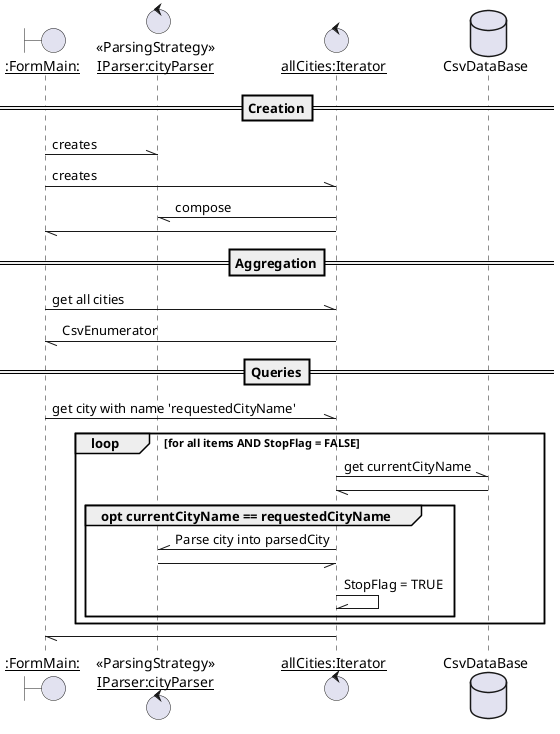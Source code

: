 @startuml
boundary "__:FormMain:__" as ui
control "<<ParsingStrategy>>\n__IParser:cityParser__" as prs
control "__allCities:Iterator__" as it
database CsvDataBase as db
==Creation==
ui -\\ prs : creates
ui -\\ it : creates 
it -// prs : compose
it -// ui 
==Aggregation==
ui -\\ it : get all cities
it -// ui : CsvEnumerator
==Queries==
    ui -\\ it : get city with name 'requestedCityName'

loop for all items AND StopFlag = FALSE
    it -\\ db : get currentCityName
    db -// it
    group opt currentCityName == requestedCityName
        it -\\ prs : Parse city into parsedCity
        prs -// it
        it -\\ it : StopFlag = TRUE
    end group 
end loop 
it -// ui
@enduml